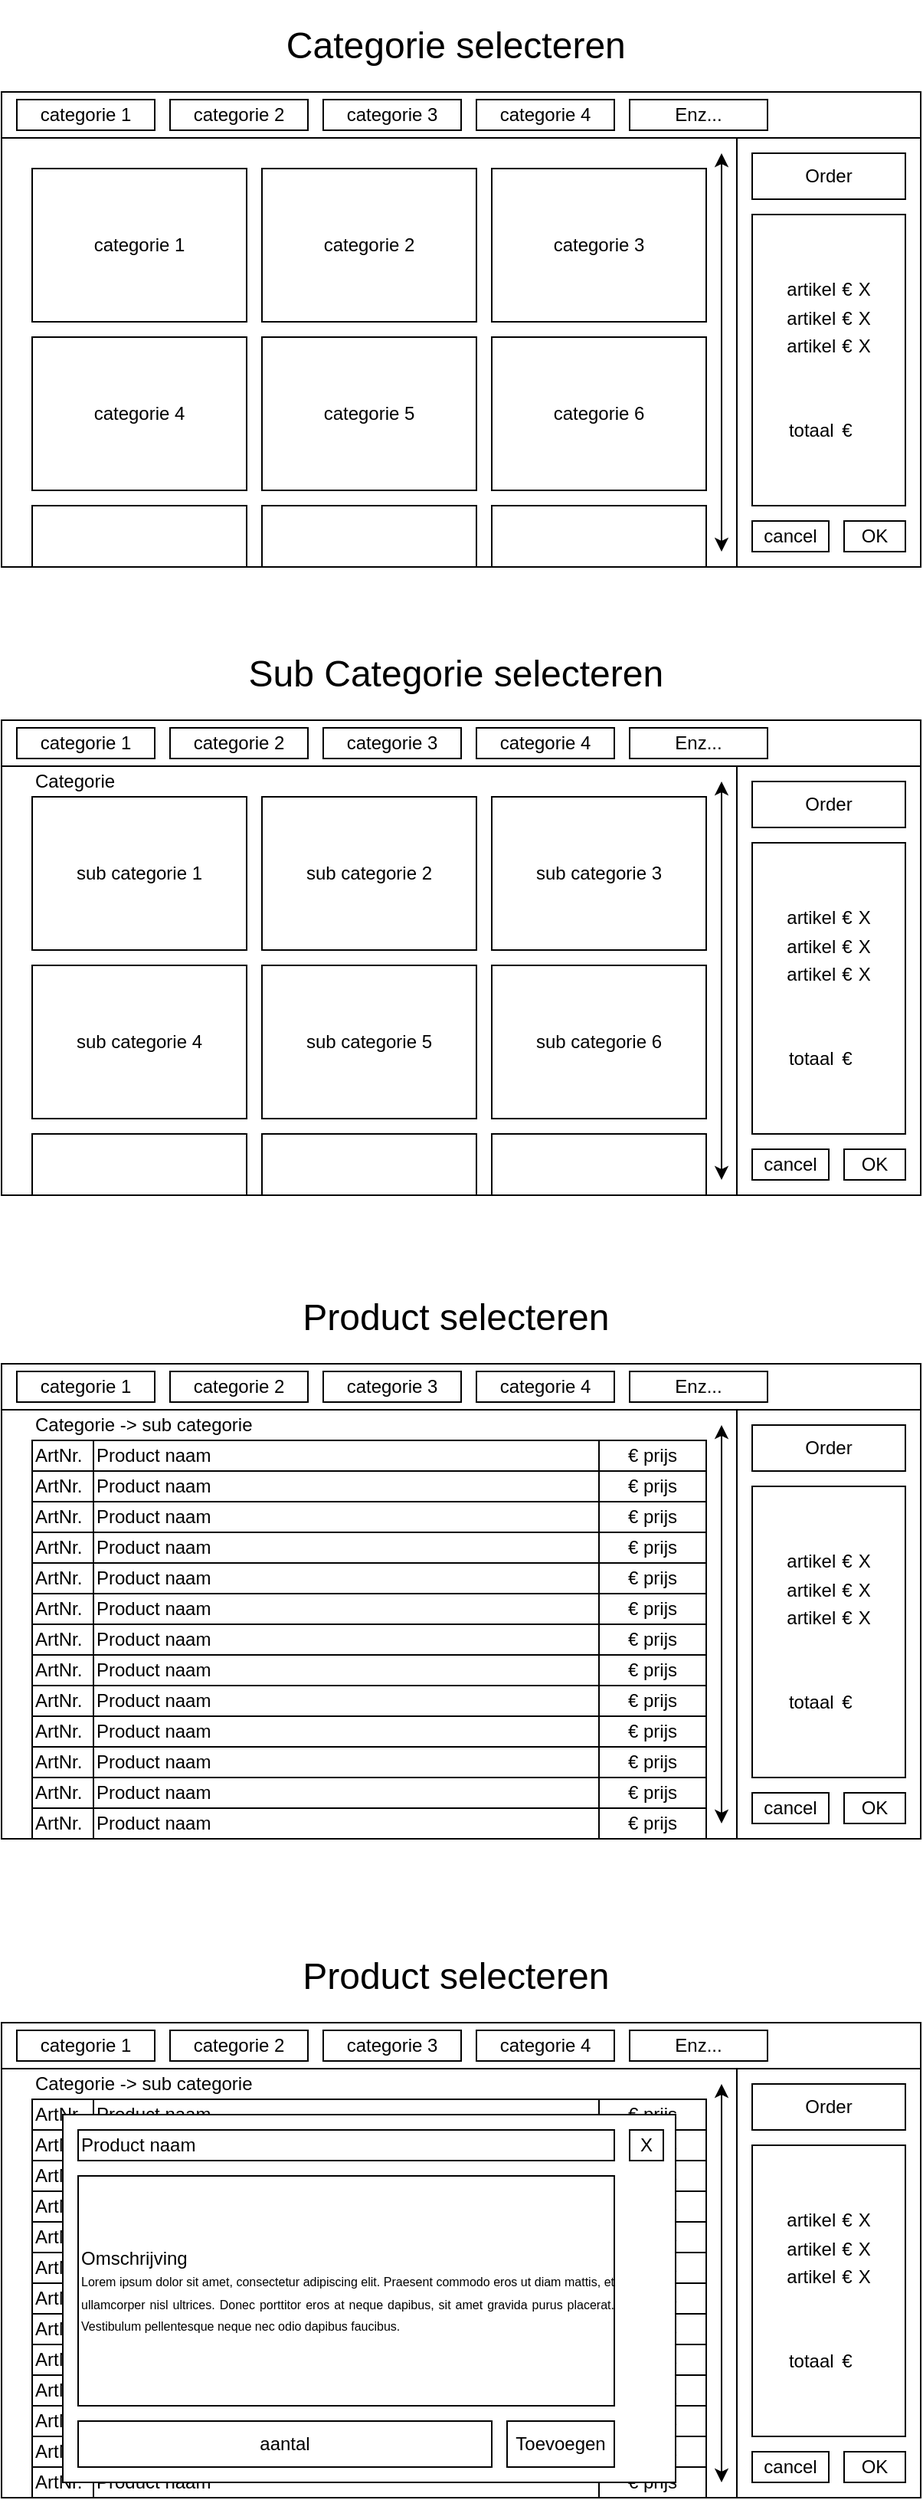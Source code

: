<mxfile version="12.7.1" type="github">
  <diagram id="BGibSLIhGOoh5wiTFTgU" name="Page-1">
    <mxGraphModel dx="4260" dy="1663" grid="1" gridSize="10" guides="1" tooltips="1" connect="1" arrows="1" fold="1" page="1" pageScale="1" pageWidth="827" pageHeight="1169" math="0" shadow="0">
      <root>
        <mxCell id="0" />
        <mxCell id="1" parent="0" />
        <mxCell id="06vHBXw7kumZnDmz5Oq8-177" value="" style="rounded=0;whiteSpace=wrap;html=1;" vertex="1" parent="1">
          <mxGeometry x="40" y="930" width="480" height="280" as="geometry" />
        </mxCell>
        <mxCell id="06vHBXw7kumZnDmz5Oq8-34" value="" style="rounded=0;whiteSpace=wrap;html=1;" vertex="1" parent="1">
          <mxGeometry x="40" y="100" width="480" height="280" as="geometry" />
        </mxCell>
        <mxCell id="06vHBXw7kumZnDmz5Oq8-1" value="" style="rounded=0;whiteSpace=wrap;html=1;" vertex="1" parent="1">
          <mxGeometry x="40" y="70" width="600" height="30" as="geometry" />
        </mxCell>
        <mxCell id="06vHBXw7kumZnDmz5Oq8-2" value="categorie 1" style="rounded=0;whiteSpace=wrap;html=1;" vertex="1" parent="1">
          <mxGeometry x="50" y="75" width="90" height="20" as="geometry" />
        </mxCell>
        <mxCell id="06vHBXw7kumZnDmz5Oq8-6" value="categorie 2" style="rounded=0;whiteSpace=wrap;html=1;" vertex="1" parent="1">
          <mxGeometry x="150" y="75" width="90" height="20" as="geometry" />
        </mxCell>
        <mxCell id="06vHBXw7kumZnDmz5Oq8-7" value="categorie 3" style="rounded=0;whiteSpace=wrap;html=1;" vertex="1" parent="1">
          <mxGeometry x="250" y="75" width="90" height="20" as="geometry" />
        </mxCell>
        <mxCell id="06vHBXw7kumZnDmz5Oq8-8" value="categorie 4" style="rounded=0;whiteSpace=wrap;html=1;" vertex="1" parent="1">
          <mxGeometry x="350" y="75" width="90" height="20" as="geometry" />
        </mxCell>
        <mxCell id="06vHBXw7kumZnDmz5Oq8-9" value="Enz..." style="rounded=0;whiteSpace=wrap;html=1;" vertex="1" parent="1">
          <mxGeometry x="450" y="75" width="90" height="20" as="geometry" />
        </mxCell>
        <mxCell id="06vHBXw7kumZnDmz5Oq8-10" value="" style="rounded=0;whiteSpace=wrap;html=1;" vertex="1" parent="1">
          <mxGeometry x="520" y="100" width="120" height="280" as="geometry" />
        </mxCell>
        <mxCell id="06vHBXw7kumZnDmz5Oq8-11" value="Order" style="rounded=0;whiteSpace=wrap;html=1;" vertex="1" parent="1">
          <mxGeometry x="530" y="110" width="100" height="30" as="geometry" />
        </mxCell>
        <mxCell id="06vHBXw7kumZnDmz5Oq8-14" value="&lt;table&gt;&lt;tbody&gt;&lt;tr&gt;&lt;td&gt;artikel&lt;/td&gt;&lt;td&gt;€&lt;/td&gt;&lt;td&gt;X&lt;/td&gt;&lt;/tr&gt;&lt;tr&gt;&lt;td&gt;artikel&lt;/td&gt;&lt;td&gt;€&lt;/td&gt;&lt;td&gt;X&lt;/td&gt;&lt;/tr&gt;&lt;tr&gt;&lt;td&gt;artikel&lt;/td&gt;&lt;td&gt;€&lt;/td&gt;&lt;td&gt;X&lt;/td&gt;&lt;/tr&gt;&lt;tr&gt;&lt;td&gt;&lt;br&gt;&lt;/td&gt;&lt;td&gt;&lt;br&gt;&lt;/td&gt;&lt;td&gt;&lt;br&gt;&lt;/td&gt;&lt;/tr&gt;&lt;tr&gt;&lt;td&gt;&lt;br&gt;&lt;/td&gt;&lt;td&gt;&lt;br&gt;&lt;/td&gt;&lt;td&gt;&lt;br&gt;&lt;/td&gt;&lt;/tr&gt;&lt;tr&gt;&lt;td&gt;totaal&lt;/td&gt;&lt;td&gt;€&lt;/td&gt;&lt;td&gt;&lt;br&gt;&lt;/td&gt;&lt;/tr&gt;&lt;/tbody&gt;&lt;/table&gt;" style="rounded=0;whiteSpace=wrap;html=1;" vertex="1" parent="1">
          <mxGeometry x="530" y="150" width="100" height="190" as="geometry" />
        </mxCell>
        <mxCell id="06vHBXw7kumZnDmz5Oq8-15" value="cancel" style="rounded=0;whiteSpace=wrap;html=1;" vertex="1" parent="1">
          <mxGeometry x="530" y="350" width="50" height="20" as="geometry" />
        </mxCell>
        <mxCell id="06vHBXw7kumZnDmz5Oq8-16" value="OK" style="rounded=0;whiteSpace=wrap;html=1;" vertex="1" parent="1">
          <mxGeometry x="590" y="350" width="40" height="20" as="geometry" />
        </mxCell>
        <mxCell id="06vHBXw7kumZnDmz5Oq8-21" value="categorie 3" style="rounded=0;whiteSpace=wrap;html=1;" vertex="1" parent="1">
          <mxGeometry x="360" y="120" width="140" height="100" as="geometry" />
        </mxCell>
        <mxCell id="06vHBXw7kumZnDmz5Oq8-25" value="categorie 2" style="rounded=0;whiteSpace=wrap;html=1;" vertex="1" parent="1">
          <mxGeometry x="210" y="120" width="140" height="100" as="geometry" />
        </mxCell>
        <mxCell id="06vHBXw7kumZnDmz5Oq8-26" value="categorie 1" style="rounded=0;whiteSpace=wrap;html=1;" vertex="1" parent="1">
          <mxGeometry x="60" y="120" width="140" height="100" as="geometry" />
        </mxCell>
        <mxCell id="06vHBXw7kumZnDmz5Oq8-27" value="categorie 6" style="rounded=0;whiteSpace=wrap;html=1;" vertex="1" parent="1">
          <mxGeometry x="360" y="230" width="140" height="100" as="geometry" />
        </mxCell>
        <mxCell id="06vHBXw7kumZnDmz5Oq8-28" value="categorie 5" style="rounded=0;whiteSpace=wrap;html=1;" vertex="1" parent="1">
          <mxGeometry x="210" y="230" width="140" height="100" as="geometry" />
        </mxCell>
        <mxCell id="06vHBXw7kumZnDmz5Oq8-29" value="categorie 4" style="rounded=0;whiteSpace=wrap;html=1;" vertex="1" parent="1">
          <mxGeometry x="60" y="230" width="140" height="100" as="geometry" />
        </mxCell>
        <mxCell id="06vHBXw7kumZnDmz5Oq8-30" value="" style="endArrow=classic;startArrow=classic;html=1;" edge="1" parent="1">
          <mxGeometry width="50" height="50" relative="1" as="geometry">
            <mxPoint x="510" y="370" as="sourcePoint" />
            <mxPoint x="510" y="110" as="targetPoint" />
          </mxGeometry>
        </mxCell>
        <mxCell id="06vHBXw7kumZnDmz5Oq8-31" value="" style="rounded=0;whiteSpace=wrap;html=1;" vertex="1" parent="1">
          <mxGeometry x="360" y="340" width="140" height="40" as="geometry" />
        </mxCell>
        <mxCell id="06vHBXw7kumZnDmz5Oq8-32" value="" style="rounded=0;whiteSpace=wrap;html=1;" vertex="1" parent="1">
          <mxGeometry x="210" y="340" width="140" height="40" as="geometry" />
        </mxCell>
        <mxCell id="06vHBXw7kumZnDmz5Oq8-33" value="" style="rounded=0;whiteSpace=wrap;html=1;" vertex="1" parent="1">
          <mxGeometry x="60" y="340" width="140" height="40" as="geometry" />
        </mxCell>
        <mxCell id="06vHBXw7kumZnDmz5Oq8-57" value="&lt;font style=&quot;font-size: 24px&quot;&gt;Categorie selecteren&amp;nbsp;&lt;/font&gt;" style="text;html=1;strokeColor=none;fillColor=none;align=center;verticalAlign=middle;whiteSpace=wrap;rounded=0;" vertex="1" parent="1">
          <mxGeometry x="40" y="10" width="600" height="60" as="geometry" />
        </mxCell>
        <mxCell id="06vHBXw7kumZnDmz5Oq8-81" value="" style="rounded=0;whiteSpace=wrap;html=1;" vertex="1" parent="1">
          <mxGeometry x="40" y="510" width="480" height="280" as="geometry" />
        </mxCell>
        <mxCell id="06vHBXw7kumZnDmz5Oq8-82" value="" style="rounded=0;whiteSpace=wrap;html=1;" vertex="1" parent="1">
          <mxGeometry x="40" y="480" width="600" height="30" as="geometry" />
        </mxCell>
        <mxCell id="06vHBXw7kumZnDmz5Oq8-83" value="categorie 1" style="rounded=0;whiteSpace=wrap;html=1;" vertex="1" parent="1">
          <mxGeometry x="50" y="485" width="90" height="20" as="geometry" />
        </mxCell>
        <mxCell id="06vHBXw7kumZnDmz5Oq8-84" value="categorie 2" style="rounded=0;whiteSpace=wrap;html=1;" vertex="1" parent="1">
          <mxGeometry x="150" y="485" width="90" height="20" as="geometry" />
        </mxCell>
        <mxCell id="06vHBXw7kumZnDmz5Oq8-85" value="categorie 3" style="rounded=0;whiteSpace=wrap;html=1;" vertex="1" parent="1">
          <mxGeometry x="250" y="485" width="90" height="20" as="geometry" />
        </mxCell>
        <mxCell id="06vHBXw7kumZnDmz5Oq8-86" value="categorie 4" style="rounded=0;whiteSpace=wrap;html=1;" vertex="1" parent="1">
          <mxGeometry x="350" y="485" width="90" height="20" as="geometry" />
        </mxCell>
        <mxCell id="06vHBXw7kumZnDmz5Oq8-87" value="Enz..." style="rounded=0;whiteSpace=wrap;html=1;" vertex="1" parent="1">
          <mxGeometry x="450" y="485" width="90" height="20" as="geometry" />
        </mxCell>
        <mxCell id="06vHBXw7kumZnDmz5Oq8-88" value="" style="rounded=0;whiteSpace=wrap;html=1;" vertex="1" parent="1">
          <mxGeometry x="520" y="510" width="120" height="280" as="geometry" />
        </mxCell>
        <mxCell id="06vHBXw7kumZnDmz5Oq8-89" value="Order" style="rounded=0;whiteSpace=wrap;html=1;" vertex="1" parent="1">
          <mxGeometry x="530" y="520" width="100" height="30" as="geometry" />
        </mxCell>
        <mxCell id="06vHBXw7kumZnDmz5Oq8-90" value="&lt;table&gt;&lt;tbody&gt;&lt;tr&gt;&lt;td&gt;artikel&lt;/td&gt;&lt;td&gt;€&lt;/td&gt;&lt;td&gt;X&lt;/td&gt;&lt;/tr&gt;&lt;tr&gt;&lt;td&gt;artikel&lt;/td&gt;&lt;td&gt;€&lt;/td&gt;&lt;td&gt;X&lt;/td&gt;&lt;/tr&gt;&lt;tr&gt;&lt;td&gt;artikel&lt;/td&gt;&lt;td&gt;€&lt;/td&gt;&lt;td&gt;X&lt;/td&gt;&lt;/tr&gt;&lt;tr&gt;&lt;td&gt;&lt;br&gt;&lt;/td&gt;&lt;td&gt;&lt;br&gt;&lt;/td&gt;&lt;td&gt;&lt;br&gt;&lt;/td&gt;&lt;/tr&gt;&lt;tr&gt;&lt;td&gt;&lt;br&gt;&lt;/td&gt;&lt;td&gt;&lt;br&gt;&lt;/td&gt;&lt;td&gt;&lt;br&gt;&lt;/td&gt;&lt;/tr&gt;&lt;tr&gt;&lt;td&gt;totaal&lt;/td&gt;&lt;td&gt;€&lt;/td&gt;&lt;td&gt;&lt;br&gt;&lt;/td&gt;&lt;/tr&gt;&lt;/tbody&gt;&lt;/table&gt;" style="rounded=0;whiteSpace=wrap;html=1;" vertex="1" parent="1">
          <mxGeometry x="530" y="560" width="100" height="190" as="geometry" />
        </mxCell>
        <mxCell id="06vHBXw7kumZnDmz5Oq8-91" value="cancel" style="rounded=0;whiteSpace=wrap;html=1;" vertex="1" parent="1">
          <mxGeometry x="530" y="760" width="50" height="20" as="geometry" />
        </mxCell>
        <mxCell id="06vHBXw7kumZnDmz5Oq8-92" value="OK" style="rounded=0;whiteSpace=wrap;html=1;" vertex="1" parent="1">
          <mxGeometry x="590" y="760" width="40" height="20" as="geometry" />
        </mxCell>
        <mxCell id="06vHBXw7kumZnDmz5Oq8-93" value="sub categorie 3" style="rounded=0;whiteSpace=wrap;html=1;" vertex="1" parent="1">
          <mxGeometry x="360" y="530" width="140" height="100" as="geometry" />
        </mxCell>
        <mxCell id="06vHBXw7kumZnDmz5Oq8-94" value="sub categorie&amp;nbsp;2" style="rounded=0;whiteSpace=wrap;html=1;" vertex="1" parent="1">
          <mxGeometry x="210" y="530" width="140" height="100" as="geometry" />
        </mxCell>
        <mxCell id="06vHBXw7kumZnDmz5Oq8-95" value="sub categorie 1" style="rounded=0;whiteSpace=wrap;html=1;" vertex="1" parent="1">
          <mxGeometry x="60" y="530" width="140" height="100" as="geometry" />
        </mxCell>
        <mxCell id="06vHBXw7kumZnDmz5Oq8-96" value="sub categorie&amp;nbsp;6" style="rounded=0;whiteSpace=wrap;html=1;" vertex="1" parent="1">
          <mxGeometry x="360" y="640" width="140" height="100" as="geometry" />
        </mxCell>
        <mxCell id="06vHBXw7kumZnDmz5Oq8-97" value="sub categorie&amp;nbsp;5" style="rounded=0;whiteSpace=wrap;html=1;" vertex="1" parent="1">
          <mxGeometry x="210" y="640" width="140" height="100" as="geometry" />
        </mxCell>
        <mxCell id="06vHBXw7kumZnDmz5Oq8-98" value="sub categorie&amp;nbsp;4" style="rounded=0;whiteSpace=wrap;html=1;" vertex="1" parent="1">
          <mxGeometry x="60" y="640" width="140" height="100" as="geometry" />
        </mxCell>
        <mxCell id="06vHBXw7kumZnDmz5Oq8-99" value="" style="endArrow=classic;startArrow=classic;html=1;" edge="1" parent="1">
          <mxGeometry width="50" height="50" relative="1" as="geometry">
            <mxPoint x="510" y="780.0" as="sourcePoint" />
            <mxPoint x="510" y="520" as="targetPoint" />
          </mxGeometry>
        </mxCell>
        <mxCell id="06vHBXw7kumZnDmz5Oq8-100" value="" style="rounded=0;whiteSpace=wrap;html=1;" vertex="1" parent="1">
          <mxGeometry x="360" y="750" width="140" height="40" as="geometry" />
        </mxCell>
        <mxCell id="06vHBXw7kumZnDmz5Oq8-101" value="" style="rounded=0;whiteSpace=wrap;html=1;" vertex="1" parent="1">
          <mxGeometry x="210" y="750" width="140" height="40" as="geometry" />
        </mxCell>
        <mxCell id="06vHBXw7kumZnDmz5Oq8-102" value="" style="rounded=0;whiteSpace=wrap;html=1;" vertex="1" parent="1">
          <mxGeometry x="60" y="750" width="140" height="40" as="geometry" />
        </mxCell>
        <mxCell id="06vHBXw7kumZnDmz5Oq8-103" value="&lt;font style=&quot;font-size: 24px&quot;&gt;Sub Categorie selecteren&amp;nbsp;&lt;/font&gt;" style="text;html=1;strokeColor=none;fillColor=none;align=center;verticalAlign=middle;whiteSpace=wrap;rounded=0;" vertex="1" parent="1">
          <mxGeometry x="40" y="420" width="600" height="60" as="geometry" />
        </mxCell>
        <mxCell id="06vHBXw7kumZnDmz5Oq8-104" value="Categorie" style="text;html=1;strokeColor=none;fillColor=none;align=left;verticalAlign=middle;whiteSpace=wrap;rounded=0;" vertex="1" parent="1">
          <mxGeometry x="60" y="510" width="240" height="20" as="geometry" />
        </mxCell>
        <mxCell id="06vHBXw7kumZnDmz5Oq8-106" value="" style="rounded=0;whiteSpace=wrap;html=1;" vertex="1" parent="1">
          <mxGeometry x="40" y="900" width="600" height="30" as="geometry" />
        </mxCell>
        <mxCell id="06vHBXw7kumZnDmz5Oq8-107" value="categorie 1" style="rounded=0;whiteSpace=wrap;html=1;" vertex="1" parent="1">
          <mxGeometry x="50" y="905" width="90" height="20" as="geometry" />
        </mxCell>
        <mxCell id="06vHBXw7kumZnDmz5Oq8-108" value="categorie 2" style="rounded=0;whiteSpace=wrap;html=1;" vertex="1" parent="1">
          <mxGeometry x="150" y="905" width="90" height="20" as="geometry" />
        </mxCell>
        <mxCell id="06vHBXw7kumZnDmz5Oq8-109" value="categorie 3" style="rounded=0;whiteSpace=wrap;html=1;" vertex="1" parent="1">
          <mxGeometry x="250" y="905" width="90" height="20" as="geometry" />
        </mxCell>
        <mxCell id="06vHBXw7kumZnDmz5Oq8-110" value="categorie 4" style="rounded=0;whiteSpace=wrap;html=1;" vertex="1" parent="1">
          <mxGeometry x="350" y="905" width="90" height="20" as="geometry" />
        </mxCell>
        <mxCell id="06vHBXw7kumZnDmz5Oq8-111" value="Enz..." style="rounded=0;whiteSpace=wrap;html=1;" vertex="1" parent="1">
          <mxGeometry x="450" y="905" width="90" height="20" as="geometry" />
        </mxCell>
        <mxCell id="06vHBXw7kumZnDmz5Oq8-112" value="" style="rounded=0;whiteSpace=wrap;html=1;" vertex="1" parent="1">
          <mxGeometry x="520" y="930" width="120" height="280" as="geometry" />
        </mxCell>
        <mxCell id="06vHBXw7kumZnDmz5Oq8-113" value="Order" style="rounded=0;whiteSpace=wrap;html=1;" vertex="1" parent="1">
          <mxGeometry x="530" y="940" width="100" height="30" as="geometry" />
        </mxCell>
        <mxCell id="06vHBXw7kumZnDmz5Oq8-114" value="&lt;table&gt;&lt;tbody&gt;&lt;tr&gt;&lt;td&gt;artikel&lt;/td&gt;&lt;td&gt;€&lt;/td&gt;&lt;td&gt;X&lt;/td&gt;&lt;/tr&gt;&lt;tr&gt;&lt;td&gt;artikel&lt;/td&gt;&lt;td&gt;€&lt;/td&gt;&lt;td&gt;X&lt;/td&gt;&lt;/tr&gt;&lt;tr&gt;&lt;td&gt;artikel&lt;/td&gt;&lt;td&gt;€&lt;/td&gt;&lt;td&gt;X&lt;/td&gt;&lt;/tr&gt;&lt;tr&gt;&lt;td&gt;&lt;br&gt;&lt;/td&gt;&lt;td&gt;&lt;br&gt;&lt;/td&gt;&lt;td&gt;&lt;br&gt;&lt;/td&gt;&lt;/tr&gt;&lt;tr&gt;&lt;td&gt;&lt;br&gt;&lt;/td&gt;&lt;td&gt;&lt;br&gt;&lt;/td&gt;&lt;td&gt;&lt;br&gt;&lt;/td&gt;&lt;/tr&gt;&lt;tr&gt;&lt;td&gt;totaal&lt;/td&gt;&lt;td&gt;€&lt;/td&gt;&lt;td&gt;&lt;br&gt;&lt;/td&gt;&lt;/tr&gt;&lt;/tbody&gt;&lt;/table&gt;" style="rounded=0;whiteSpace=wrap;html=1;" vertex="1" parent="1">
          <mxGeometry x="530" y="980" width="100" height="190" as="geometry" />
        </mxCell>
        <mxCell id="06vHBXw7kumZnDmz5Oq8-115" value="cancel" style="rounded=0;whiteSpace=wrap;html=1;" vertex="1" parent="1">
          <mxGeometry x="530" y="1180" width="50" height="20" as="geometry" />
        </mxCell>
        <mxCell id="06vHBXw7kumZnDmz5Oq8-116" value="OK" style="rounded=0;whiteSpace=wrap;html=1;" vertex="1" parent="1">
          <mxGeometry x="590" y="1180" width="40" height="20" as="geometry" />
        </mxCell>
        <mxCell id="06vHBXw7kumZnDmz5Oq8-123" value="" style="endArrow=classic;startArrow=classic;html=1;" edge="1" parent="1">
          <mxGeometry width="50" height="50" relative="1" as="geometry">
            <mxPoint x="510" y="1200.0" as="sourcePoint" />
            <mxPoint x="510" y="940" as="targetPoint" />
          </mxGeometry>
        </mxCell>
        <mxCell id="06vHBXw7kumZnDmz5Oq8-127" value="&lt;font style=&quot;font-size: 24px&quot;&gt;Product selecteren&amp;nbsp;&lt;/font&gt;" style="text;html=1;strokeColor=none;fillColor=none;align=center;verticalAlign=middle;whiteSpace=wrap;rounded=0;" vertex="1" parent="1">
          <mxGeometry x="40" y="840" width="600" height="60" as="geometry" />
        </mxCell>
        <mxCell id="06vHBXw7kumZnDmz5Oq8-128" value="Categorie -&amp;gt; sub categorie" style="text;html=1;strokeColor=none;fillColor=none;align=left;verticalAlign=middle;whiteSpace=wrap;rounded=0;" vertex="1" parent="1">
          <mxGeometry x="60" y="930" width="240" height="20" as="geometry" />
        </mxCell>
        <mxCell id="06vHBXw7kumZnDmz5Oq8-129" value="ArtNr." style="rounded=0;whiteSpace=wrap;html=1;align=left;" vertex="1" parent="1">
          <mxGeometry x="60" y="950" width="440" height="20" as="geometry" />
        </mxCell>
        <mxCell id="06vHBXw7kumZnDmz5Oq8-130" value="Product naam" style="rounded=0;whiteSpace=wrap;html=1;align=left;" vertex="1" parent="1">
          <mxGeometry x="100" y="950" width="330" height="20" as="geometry" />
        </mxCell>
        <mxCell id="06vHBXw7kumZnDmz5Oq8-131" value="€ prijs" style="rounded=0;whiteSpace=wrap;html=1;" vertex="1" parent="1">
          <mxGeometry x="430" y="950" width="70" height="20" as="geometry" />
        </mxCell>
        <mxCell id="06vHBXw7kumZnDmz5Oq8-132" value="ArtNr." style="rounded=0;whiteSpace=wrap;html=1;align=left;" vertex="1" parent="1">
          <mxGeometry x="60" y="970" width="440" height="20" as="geometry" />
        </mxCell>
        <mxCell id="06vHBXw7kumZnDmz5Oq8-133" value="Product naam" style="rounded=0;whiteSpace=wrap;html=1;align=left;" vertex="1" parent="1">
          <mxGeometry x="100" y="970" width="330" height="20" as="geometry" />
        </mxCell>
        <mxCell id="06vHBXw7kumZnDmz5Oq8-134" value="€ prijs" style="rounded=0;whiteSpace=wrap;html=1;" vertex="1" parent="1">
          <mxGeometry x="430" y="970" width="70" height="20" as="geometry" />
        </mxCell>
        <mxCell id="06vHBXw7kumZnDmz5Oq8-135" value="ArtNr." style="rounded=0;whiteSpace=wrap;html=1;align=left;" vertex="1" parent="1">
          <mxGeometry x="60" y="990" width="440" height="20" as="geometry" />
        </mxCell>
        <mxCell id="06vHBXw7kumZnDmz5Oq8-136" value="Product naam" style="rounded=0;whiteSpace=wrap;html=1;align=left;" vertex="1" parent="1">
          <mxGeometry x="100" y="990" width="330" height="20" as="geometry" />
        </mxCell>
        <mxCell id="06vHBXw7kumZnDmz5Oq8-137" value="€ prijs" style="rounded=0;whiteSpace=wrap;html=1;" vertex="1" parent="1">
          <mxGeometry x="430" y="990" width="70" height="20" as="geometry" />
        </mxCell>
        <mxCell id="06vHBXw7kumZnDmz5Oq8-138" value="ArtNr." style="rounded=0;whiteSpace=wrap;html=1;align=left;" vertex="1" parent="1">
          <mxGeometry x="60" y="1010" width="440" height="20" as="geometry" />
        </mxCell>
        <mxCell id="06vHBXw7kumZnDmz5Oq8-139" value="Product naam" style="rounded=0;whiteSpace=wrap;html=1;align=left;" vertex="1" parent="1">
          <mxGeometry x="100" y="1010" width="330" height="20" as="geometry" />
        </mxCell>
        <mxCell id="06vHBXw7kumZnDmz5Oq8-140" value="€ prijs" style="rounded=0;whiteSpace=wrap;html=1;" vertex="1" parent="1">
          <mxGeometry x="430" y="1010" width="70" height="20" as="geometry" />
        </mxCell>
        <mxCell id="06vHBXw7kumZnDmz5Oq8-141" value="ArtNr." style="rounded=0;whiteSpace=wrap;html=1;align=left;" vertex="1" parent="1">
          <mxGeometry x="60" y="1030" width="440" height="20" as="geometry" />
        </mxCell>
        <mxCell id="06vHBXw7kumZnDmz5Oq8-142" value="Product naam" style="rounded=0;whiteSpace=wrap;html=1;align=left;" vertex="1" parent="1">
          <mxGeometry x="100" y="1030" width="330" height="20" as="geometry" />
        </mxCell>
        <mxCell id="06vHBXw7kumZnDmz5Oq8-143" value="€ prijs" style="rounded=0;whiteSpace=wrap;html=1;" vertex="1" parent="1">
          <mxGeometry x="430" y="1030" width="70" height="20" as="geometry" />
        </mxCell>
        <mxCell id="06vHBXw7kumZnDmz5Oq8-144" value="ArtNr." style="rounded=0;whiteSpace=wrap;html=1;align=left;" vertex="1" parent="1">
          <mxGeometry x="60" y="1050" width="440" height="20" as="geometry" />
        </mxCell>
        <mxCell id="06vHBXw7kumZnDmz5Oq8-145" value="Product naam" style="rounded=0;whiteSpace=wrap;html=1;align=left;" vertex="1" parent="1">
          <mxGeometry x="100" y="1050" width="330" height="20" as="geometry" />
        </mxCell>
        <mxCell id="06vHBXw7kumZnDmz5Oq8-146" value="€ prijs" style="rounded=0;whiteSpace=wrap;html=1;" vertex="1" parent="1">
          <mxGeometry x="430" y="1050" width="70" height="20" as="geometry" />
        </mxCell>
        <mxCell id="06vHBXw7kumZnDmz5Oq8-147" value="ArtNr." style="rounded=0;whiteSpace=wrap;html=1;align=left;" vertex="1" parent="1">
          <mxGeometry x="60" y="1070" width="440" height="20" as="geometry" />
        </mxCell>
        <mxCell id="06vHBXw7kumZnDmz5Oq8-148" value="Product naam" style="rounded=0;whiteSpace=wrap;html=1;align=left;" vertex="1" parent="1">
          <mxGeometry x="100" y="1070" width="330" height="20" as="geometry" />
        </mxCell>
        <mxCell id="06vHBXw7kumZnDmz5Oq8-149" value="€ prijs" style="rounded=0;whiteSpace=wrap;html=1;" vertex="1" parent="1">
          <mxGeometry x="430" y="1070" width="70" height="20" as="geometry" />
        </mxCell>
        <mxCell id="06vHBXw7kumZnDmz5Oq8-150" value="ArtNr." style="rounded=0;whiteSpace=wrap;html=1;align=left;" vertex="1" parent="1">
          <mxGeometry x="60" y="1090" width="440" height="20" as="geometry" />
        </mxCell>
        <mxCell id="06vHBXw7kumZnDmz5Oq8-151" value="Product naam" style="rounded=0;whiteSpace=wrap;html=1;align=left;" vertex="1" parent="1">
          <mxGeometry x="100" y="1090" width="330" height="20" as="geometry" />
        </mxCell>
        <mxCell id="06vHBXw7kumZnDmz5Oq8-152" value="€ prijs" style="rounded=0;whiteSpace=wrap;html=1;" vertex="1" parent="1">
          <mxGeometry x="430" y="1090" width="70" height="20" as="geometry" />
        </mxCell>
        <mxCell id="06vHBXw7kumZnDmz5Oq8-153" value="ArtNr." style="rounded=0;whiteSpace=wrap;html=1;align=left;" vertex="1" parent="1">
          <mxGeometry x="60" y="1110" width="440" height="20" as="geometry" />
        </mxCell>
        <mxCell id="06vHBXw7kumZnDmz5Oq8-154" value="Product naam" style="rounded=0;whiteSpace=wrap;html=1;align=left;" vertex="1" parent="1">
          <mxGeometry x="100" y="1110" width="330" height="20" as="geometry" />
        </mxCell>
        <mxCell id="06vHBXw7kumZnDmz5Oq8-155" value="€ prijs" style="rounded=0;whiteSpace=wrap;html=1;" vertex="1" parent="1">
          <mxGeometry x="430" y="1110" width="70" height="20" as="geometry" />
        </mxCell>
        <mxCell id="06vHBXw7kumZnDmz5Oq8-156" value="ArtNr." style="rounded=0;whiteSpace=wrap;html=1;align=left;" vertex="1" parent="1">
          <mxGeometry x="60" y="1130" width="440" height="20" as="geometry" />
        </mxCell>
        <mxCell id="06vHBXw7kumZnDmz5Oq8-157" value="Product naam" style="rounded=0;whiteSpace=wrap;html=1;align=left;" vertex="1" parent="1">
          <mxGeometry x="100" y="1130" width="330" height="20" as="geometry" />
        </mxCell>
        <mxCell id="06vHBXw7kumZnDmz5Oq8-158" value="€ prijs" style="rounded=0;whiteSpace=wrap;html=1;" vertex="1" parent="1">
          <mxGeometry x="430" y="1130" width="70" height="20" as="geometry" />
        </mxCell>
        <mxCell id="06vHBXw7kumZnDmz5Oq8-159" value="ArtNr." style="rounded=0;whiteSpace=wrap;html=1;align=left;" vertex="1" parent="1">
          <mxGeometry x="60" y="1150" width="440" height="20" as="geometry" />
        </mxCell>
        <mxCell id="06vHBXw7kumZnDmz5Oq8-160" value="Product naam" style="rounded=0;whiteSpace=wrap;html=1;align=left;" vertex="1" parent="1">
          <mxGeometry x="100" y="1150" width="330" height="20" as="geometry" />
        </mxCell>
        <mxCell id="06vHBXw7kumZnDmz5Oq8-161" value="€ prijs" style="rounded=0;whiteSpace=wrap;html=1;" vertex="1" parent="1">
          <mxGeometry x="430" y="1150" width="70" height="20" as="geometry" />
        </mxCell>
        <mxCell id="06vHBXw7kumZnDmz5Oq8-162" value="ArtNr." style="rounded=0;whiteSpace=wrap;html=1;align=left;" vertex="1" parent="1">
          <mxGeometry x="60" y="1170" width="440" height="20" as="geometry" />
        </mxCell>
        <mxCell id="06vHBXw7kumZnDmz5Oq8-163" value="Product naam" style="rounded=0;whiteSpace=wrap;html=1;align=left;" vertex="1" parent="1">
          <mxGeometry x="100" y="1170" width="330" height="20" as="geometry" />
        </mxCell>
        <mxCell id="06vHBXw7kumZnDmz5Oq8-164" value="€ prijs" style="rounded=0;whiteSpace=wrap;html=1;" vertex="1" parent="1">
          <mxGeometry x="430" y="1170" width="70" height="20" as="geometry" />
        </mxCell>
        <mxCell id="06vHBXw7kumZnDmz5Oq8-165" value="ArtNr." style="rounded=0;whiteSpace=wrap;html=1;align=left;" vertex="1" parent="1">
          <mxGeometry x="60" y="1190" width="440" height="20" as="geometry" />
        </mxCell>
        <mxCell id="06vHBXw7kumZnDmz5Oq8-166" value="Product naam" style="rounded=0;whiteSpace=wrap;html=1;align=left;" vertex="1" parent="1">
          <mxGeometry x="100" y="1190" width="330" height="20" as="geometry" />
        </mxCell>
        <mxCell id="06vHBXw7kumZnDmz5Oq8-167" value="€ prijs" style="rounded=0;whiteSpace=wrap;html=1;" vertex="1" parent="1">
          <mxGeometry x="430" y="1190" width="70" height="20" as="geometry" />
        </mxCell>
        <mxCell id="06vHBXw7kumZnDmz5Oq8-178" value="" style="rounded=0;whiteSpace=wrap;html=1;" vertex="1" parent="1">
          <mxGeometry x="40" y="1360" width="480" height="280" as="geometry" />
        </mxCell>
        <mxCell id="06vHBXw7kumZnDmz5Oq8-179" value="" style="rounded=0;whiteSpace=wrap;html=1;" vertex="1" parent="1">
          <mxGeometry x="40" y="1330" width="600" height="30" as="geometry" />
        </mxCell>
        <mxCell id="06vHBXw7kumZnDmz5Oq8-180" value="categorie 1" style="rounded=0;whiteSpace=wrap;html=1;" vertex="1" parent="1">
          <mxGeometry x="50" y="1335" width="90" height="20" as="geometry" />
        </mxCell>
        <mxCell id="06vHBXw7kumZnDmz5Oq8-181" value="categorie 2" style="rounded=0;whiteSpace=wrap;html=1;" vertex="1" parent="1">
          <mxGeometry x="150" y="1335" width="90" height="20" as="geometry" />
        </mxCell>
        <mxCell id="06vHBXw7kumZnDmz5Oq8-182" value="categorie 3" style="rounded=0;whiteSpace=wrap;html=1;" vertex="1" parent="1">
          <mxGeometry x="250" y="1335" width="90" height="20" as="geometry" />
        </mxCell>
        <mxCell id="06vHBXw7kumZnDmz5Oq8-183" value="categorie 4" style="rounded=0;whiteSpace=wrap;html=1;" vertex="1" parent="1">
          <mxGeometry x="350" y="1335" width="90" height="20" as="geometry" />
        </mxCell>
        <mxCell id="06vHBXw7kumZnDmz5Oq8-184" value="Enz..." style="rounded=0;whiteSpace=wrap;html=1;" vertex="1" parent="1">
          <mxGeometry x="450" y="1335" width="90" height="20" as="geometry" />
        </mxCell>
        <mxCell id="06vHBXw7kumZnDmz5Oq8-185" value="" style="rounded=0;whiteSpace=wrap;html=1;" vertex="1" parent="1">
          <mxGeometry x="520" y="1360" width="120" height="280" as="geometry" />
        </mxCell>
        <mxCell id="06vHBXw7kumZnDmz5Oq8-186" value="Order" style="rounded=0;whiteSpace=wrap;html=1;" vertex="1" parent="1">
          <mxGeometry x="530" y="1370" width="100" height="30" as="geometry" />
        </mxCell>
        <mxCell id="06vHBXw7kumZnDmz5Oq8-187" value="&lt;table&gt;&lt;tbody&gt;&lt;tr&gt;&lt;td&gt;artikel&lt;/td&gt;&lt;td&gt;€&lt;/td&gt;&lt;td&gt;X&lt;/td&gt;&lt;/tr&gt;&lt;tr&gt;&lt;td&gt;artikel&lt;/td&gt;&lt;td&gt;€&lt;/td&gt;&lt;td&gt;X&lt;/td&gt;&lt;/tr&gt;&lt;tr&gt;&lt;td&gt;artikel&lt;/td&gt;&lt;td&gt;€&lt;/td&gt;&lt;td&gt;X&lt;/td&gt;&lt;/tr&gt;&lt;tr&gt;&lt;td&gt;&lt;br&gt;&lt;/td&gt;&lt;td&gt;&lt;br&gt;&lt;/td&gt;&lt;td&gt;&lt;br&gt;&lt;/td&gt;&lt;/tr&gt;&lt;tr&gt;&lt;td&gt;&lt;br&gt;&lt;/td&gt;&lt;td&gt;&lt;br&gt;&lt;/td&gt;&lt;td&gt;&lt;br&gt;&lt;/td&gt;&lt;/tr&gt;&lt;tr&gt;&lt;td&gt;totaal&lt;/td&gt;&lt;td&gt;€&lt;/td&gt;&lt;td&gt;&lt;br&gt;&lt;/td&gt;&lt;/tr&gt;&lt;/tbody&gt;&lt;/table&gt;" style="rounded=0;whiteSpace=wrap;html=1;" vertex="1" parent="1">
          <mxGeometry x="530" y="1410" width="100" height="190" as="geometry" />
        </mxCell>
        <mxCell id="06vHBXw7kumZnDmz5Oq8-188" value="cancel" style="rounded=0;whiteSpace=wrap;html=1;" vertex="1" parent="1">
          <mxGeometry x="530" y="1610" width="50" height="20" as="geometry" />
        </mxCell>
        <mxCell id="06vHBXw7kumZnDmz5Oq8-189" value="OK" style="rounded=0;whiteSpace=wrap;html=1;" vertex="1" parent="1">
          <mxGeometry x="590" y="1610" width="40" height="20" as="geometry" />
        </mxCell>
        <mxCell id="06vHBXw7kumZnDmz5Oq8-190" value="" style="endArrow=classic;startArrow=classic;html=1;" edge="1" parent="1">
          <mxGeometry width="50" height="50" relative="1" as="geometry">
            <mxPoint x="510" y="1630.0" as="sourcePoint" />
            <mxPoint x="510" y="1370" as="targetPoint" />
          </mxGeometry>
        </mxCell>
        <mxCell id="06vHBXw7kumZnDmz5Oq8-191" value="&lt;font style=&quot;font-size: 24px&quot;&gt;Product selecteren&amp;nbsp;&lt;/font&gt;" style="text;html=1;strokeColor=none;fillColor=none;align=center;verticalAlign=middle;whiteSpace=wrap;rounded=0;" vertex="1" parent="1">
          <mxGeometry x="40" y="1270" width="600" height="60" as="geometry" />
        </mxCell>
        <mxCell id="06vHBXw7kumZnDmz5Oq8-192" value="Categorie -&amp;gt; sub categorie" style="text;html=1;strokeColor=none;fillColor=none;align=left;verticalAlign=middle;whiteSpace=wrap;rounded=0;" vertex="1" parent="1">
          <mxGeometry x="60" y="1360" width="240" height="20" as="geometry" />
        </mxCell>
        <mxCell id="06vHBXw7kumZnDmz5Oq8-193" value="ArtNr." style="rounded=0;whiteSpace=wrap;html=1;align=left;" vertex="1" parent="1">
          <mxGeometry x="60" y="1380" width="440" height="20" as="geometry" />
        </mxCell>
        <mxCell id="06vHBXw7kumZnDmz5Oq8-194" value="Product naam" style="rounded=0;whiteSpace=wrap;html=1;align=left;" vertex="1" parent="1">
          <mxGeometry x="100" y="1380" width="330" height="20" as="geometry" />
        </mxCell>
        <mxCell id="06vHBXw7kumZnDmz5Oq8-195" value="€ prijs" style="rounded=0;whiteSpace=wrap;html=1;" vertex="1" parent="1">
          <mxGeometry x="430" y="1380" width="70" height="20" as="geometry" />
        </mxCell>
        <mxCell id="06vHBXw7kumZnDmz5Oq8-196" value="ArtNr." style="rounded=0;whiteSpace=wrap;html=1;align=left;" vertex="1" parent="1">
          <mxGeometry x="60" y="1400" width="440" height="20" as="geometry" />
        </mxCell>
        <mxCell id="06vHBXw7kumZnDmz5Oq8-197" value="Product naam" style="rounded=0;whiteSpace=wrap;html=1;align=left;" vertex="1" parent="1">
          <mxGeometry x="100" y="1400" width="330" height="20" as="geometry" />
        </mxCell>
        <mxCell id="06vHBXw7kumZnDmz5Oq8-198" value="€ prijs" style="rounded=0;whiteSpace=wrap;html=1;" vertex="1" parent="1">
          <mxGeometry x="430" y="1400" width="70" height="20" as="geometry" />
        </mxCell>
        <mxCell id="06vHBXw7kumZnDmz5Oq8-199" value="ArtNr." style="rounded=0;whiteSpace=wrap;html=1;align=left;" vertex="1" parent="1">
          <mxGeometry x="60" y="1420" width="440" height="20" as="geometry" />
        </mxCell>
        <mxCell id="06vHBXw7kumZnDmz5Oq8-200" value="Product naam" style="rounded=0;whiteSpace=wrap;html=1;align=left;" vertex="1" parent="1">
          <mxGeometry x="100" y="1420" width="330" height="20" as="geometry" />
        </mxCell>
        <mxCell id="06vHBXw7kumZnDmz5Oq8-201" value="€ prijs" style="rounded=0;whiteSpace=wrap;html=1;" vertex="1" parent="1">
          <mxGeometry x="430" y="1420" width="70" height="20" as="geometry" />
        </mxCell>
        <mxCell id="06vHBXw7kumZnDmz5Oq8-202" value="ArtNr." style="rounded=0;whiteSpace=wrap;html=1;align=left;" vertex="1" parent="1">
          <mxGeometry x="60" y="1440" width="440" height="20" as="geometry" />
        </mxCell>
        <mxCell id="06vHBXw7kumZnDmz5Oq8-203" value="Product naam" style="rounded=0;whiteSpace=wrap;html=1;align=left;" vertex="1" parent="1">
          <mxGeometry x="100" y="1440" width="330" height="20" as="geometry" />
        </mxCell>
        <mxCell id="06vHBXw7kumZnDmz5Oq8-204" value="€ prijs" style="rounded=0;whiteSpace=wrap;html=1;" vertex="1" parent="1">
          <mxGeometry x="430" y="1440" width="70" height="20" as="geometry" />
        </mxCell>
        <mxCell id="06vHBXw7kumZnDmz5Oq8-205" value="ArtNr." style="rounded=0;whiteSpace=wrap;html=1;align=left;" vertex="1" parent="1">
          <mxGeometry x="60" y="1460" width="440" height="20" as="geometry" />
        </mxCell>
        <mxCell id="06vHBXw7kumZnDmz5Oq8-206" value="Product naam" style="rounded=0;whiteSpace=wrap;html=1;align=left;" vertex="1" parent="1">
          <mxGeometry x="100" y="1460" width="330" height="20" as="geometry" />
        </mxCell>
        <mxCell id="06vHBXw7kumZnDmz5Oq8-207" value="€ prijs" style="rounded=0;whiteSpace=wrap;html=1;" vertex="1" parent="1">
          <mxGeometry x="430" y="1460" width="70" height="20" as="geometry" />
        </mxCell>
        <mxCell id="06vHBXw7kumZnDmz5Oq8-208" value="ArtNr." style="rounded=0;whiteSpace=wrap;html=1;align=left;" vertex="1" parent="1">
          <mxGeometry x="60" y="1480" width="440" height="20" as="geometry" />
        </mxCell>
        <mxCell id="06vHBXw7kumZnDmz5Oq8-209" value="Product naam" style="rounded=0;whiteSpace=wrap;html=1;align=left;" vertex="1" parent="1">
          <mxGeometry x="100" y="1480" width="330" height="20" as="geometry" />
        </mxCell>
        <mxCell id="06vHBXw7kumZnDmz5Oq8-210" value="€ prijs" style="rounded=0;whiteSpace=wrap;html=1;" vertex="1" parent="1">
          <mxGeometry x="430" y="1480" width="70" height="20" as="geometry" />
        </mxCell>
        <mxCell id="06vHBXw7kumZnDmz5Oq8-211" value="ArtNr." style="rounded=0;whiteSpace=wrap;html=1;align=left;" vertex="1" parent="1">
          <mxGeometry x="60" y="1500" width="440" height="20" as="geometry" />
        </mxCell>
        <mxCell id="06vHBXw7kumZnDmz5Oq8-212" value="Product naam" style="rounded=0;whiteSpace=wrap;html=1;align=left;" vertex="1" parent="1">
          <mxGeometry x="100" y="1500" width="330" height="20" as="geometry" />
        </mxCell>
        <mxCell id="06vHBXw7kumZnDmz5Oq8-213" value="€ prijs" style="rounded=0;whiteSpace=wrap;html=1;" vertex="1" parent="1">
          <mxGeometry x="430" y="1500" width="70" height="20" as="geometry" />
        </mxCell>
        <mxCell id="06vHBXw7kumZnDmz5Oq8-214" value="ArtNr." style="rounded=0;whiteSpace=wrap;html=1;align=left;" vertex="1" parent="1">
          <mxGeometry x="60" y="1520" width="440" height="20" as="geometry" />
        </mxCell>
        <mxCell id="06vHBXw7kumZnDmz5Oq8-215" value="Product naam" style="rounded=0;whiteSpace=wrap;html=1;align=left;" vertex="1" parent="1">
          <mxGeometry x="100" y="1520" width="330" height="20" as="geometry" />
        </mxCell>
        <mxCell id="06vHBXw7kumZnDmz5Oq8-216" value="€ prijs" style="rounded=0;whiteSpace=wrap;html=1;" vertex="1" parent="1">
          <mxGeometry x="430" y="1520" width="70" height="20" as="geometry" />
        </mxCell>
        <mxCell id="06vHBXw7kumZnDmz5Oq8-217" value="ArtNr." style="rounded=0;whiteSpace=wrap;html=1;align=left;" vertex="1" parent="1">
          <mxGeometry x="60" y="1540" width="440" height="20" as="geometry" />
        </mxCell>
        <mxCell id="06vHBXw7kumZnDmz5Oq8-218" value="Product naam" style="rounded=0;whiteSpace=wrap;html=1;align=left;" vertex="1" parent="1">
          <mxGeometry x="100" y="1540" width="330" height="20" as="geometry" />
        </mxCell>
        <mxCell id="06vHBXw7kumZnDmz5Oq8-219" value="€ prijs" style="rounded=0;whiteSpace=wrap;html=1;" vertex="1" parent="1">
          <mxGeometry x="430" y="1540" width="70" height="20" as="geometry" />
        </mxCell>
        <mxCell id="06vHBXw7kumZnDmz5Oq8-220" value="ArtNr." style="rounded=0;whiteSpace=wrap;html=1;align=left;" vertex="1" parent="1">
          <mxGeometry x="60" y="1560" width="440" height="20" as="geometry" />
        </mxCell>
        <mxCell id="06vHBXw7kumZnDmz5Oq8-221" value="Product naam" style="rounded=0;whiteSpace=wrap;html=1;align=left;" vertex="1" parent="1">
          <mxGeometry x="100" y="1560" width="330" height="20" as="geometry" />
        </mxCell>
        <mxCell id="06vHBXw7kumZnDmz5Oq8-222" value="€ prijs" style="rounded=0;whiteSpace=wrap;html=1;" vertex="1" parent="1">
          <mxGeometry x="430" y="1560" width="70" height="20" as="geometry" />
        </mxCell>
        <mxCell id="06vHBXw7kumZnDmz5Oq8-223" value="ArtNr." style="rounded=0;whiteSpace=wrap;html=1;align=left;" vertex="1" parent="1">
          <mxGeometry x="60" y="1580" width="440" height="20" as="geometry" />
        </mxCell>
        <mxCell id="06vHBXw7kumZnDmz5Oq8-224" value="Product naam" style="rounded=0;whiteSpace=wrap;html=1;align=left;" vertex="1" parent="1">
          <mxGeometry x="100" y="1580" width="330" height="20" as="geometry" />
        </mxCell>
        <mxCell id="06vHBXw7kumZnDmz5Oq8-225" value="€ prijs" style="rounded=0;whiteSpace=wrap;html=1;" vertex="1" parent="1">
          <mxGeometry x="430" y="1580" width="70" height="20" as="geometry" />
        </mxCell>
        <mxCell id="06vHBXw7kumZnDmz5Oq8-226" value="ArtNr." style="rounded=0;whiteSpace=wrap;html=1;align=left;" vertex="1" parent="1">
          <mxGeometry x="60" y="1600" width="440" height="20" as="geometry" />
        </mxCell>
        <mxCell id="06vHBXw7kumZnDmz5Oq8-227" value="Product naam" style="rounded=0;whiteSpace=wrap;html=1;align=left;" vertex="1" parent="1">
          <mxGeometry x="100" y="1600" width="330" height="20" as="geometry" />
        </mxCell>
        <mxCell id="06vHBXw7kumZnDmz5Oq8-228" value="€ prijs" style="rounded=0;whiteSpace=wrap;html=1;" vertex="1" parent="1">
          <mxGeometry x="430" y="1600" width="70" height="20" as="geometry" />
        </mxCell>
        <mxCell id="06vHBXw7kumZnDmz5Oq8-229" value="ArtNr." style="rounded=0;whiteSpace=wrap;html=1;align=left;" vertex="1" parent="1">
          <mxGeometry x="60" y="1620" width="440" height="20" as="geometry" />
        </mxCell>
        <mxCell id="06vHBXw7kumZnDmz5Oq8-230" value="Product naam" style="rounded=0;whiteSpace=wrap;html=1;align=left;" vertex="1" parent="1">
          <mxGeometry x="100" y="1620" width="330" height="20" as="geometry" />
        </mxCell>
        <mxCell id="06vHBXw7kumZnDmz5Oq8-231" value="€ prijs" style="rounded=0;whiteSpace=wrap;html=1;" vertex="1" parent="1">
          <mxGeometry x="430" y="1620" width="70" height="20" as="geometry" />
        </mxCell>
        <mxCell id="06vHBXw7kumZnDmz5Oq8-232" value="" style="rounded=0;whiteSpace=wrap;html=1;" vertex="1" parent="1">
          <mxGeometry x="80" y="1390" width="400" height="240" as="geometry" />
        </mxCell>
        <mxCell id="06vHBXw7kumZnDmz5Oq8-233" value="X" style="rounded=0;whiteSpace=wrap;html=1;" vertex="1" parent="1">
          <mxGeometry x="450" y="1400" width="22" height="20" as="geometry" />
        </mxCell>
        <mxCell id="06vHBXw7kumZnDmz5Oq8-234" value="Product naam" style="rounded=0;whiteSpace=wrap;html=1;align=left;" vertex="1" parent="1">
          <mxGeometry x="90" y="1400" width="350" height="20" as="geometry" />
        </mxCell>
        <mxCell id="06vHBXw7kumZnDmz5Oq8-235" value="&lt;div style=&quot;text-align: justify&quot;&gt;&lt;span&gt;Omschrijving&lt;br&gt;&lt;font style=&quot;font-size: 8px&quot;&gt;Lorem ipsum dolor sit amet, consectetur adipiscing elit. Praesent commodo eros ut diam mattis, et ullamcorper nisl ultrices. Donec porttitor eros at neque dapibus, sit amet gravida purus placerat. Vestibulum pellentesque neque nec odio dapibus faucibus.&lt;/font&gt;&lt;br&gt;&lt;/span&gt;&lt;/div&gt;" style="rounded=0;whiteSpace=wrap;html=1;align=left;" vertex="1" parent="1">
          <mxGeometry x="90" y="1430" width="350" height="150" as="geometry" />
        </mxCell>
        <mxCell id="06vHBXw7kumZnDmz5Oq8-236" value="aantal" style="rounded=0;whiteSpace=wrap;html=1;" vertex="1" parent="1">
          <mxGeometry x="90" y="1590" width="270" height="30" as="geometry" />
        </mxCell>
        <mxCell id="06vHBXw7kumZnDmz5Oq8-237" value="Toevoegen" style="rounded=0;whiteSpace=wrap;html=1;" vertex="1" parent="1">
          <mxGeometry x="370" y="1590" width="70" height="30" as="geometry" />
        </mxCell>
      </root>
    </mxGraphModel>
  </diagram>
</mxfile>
